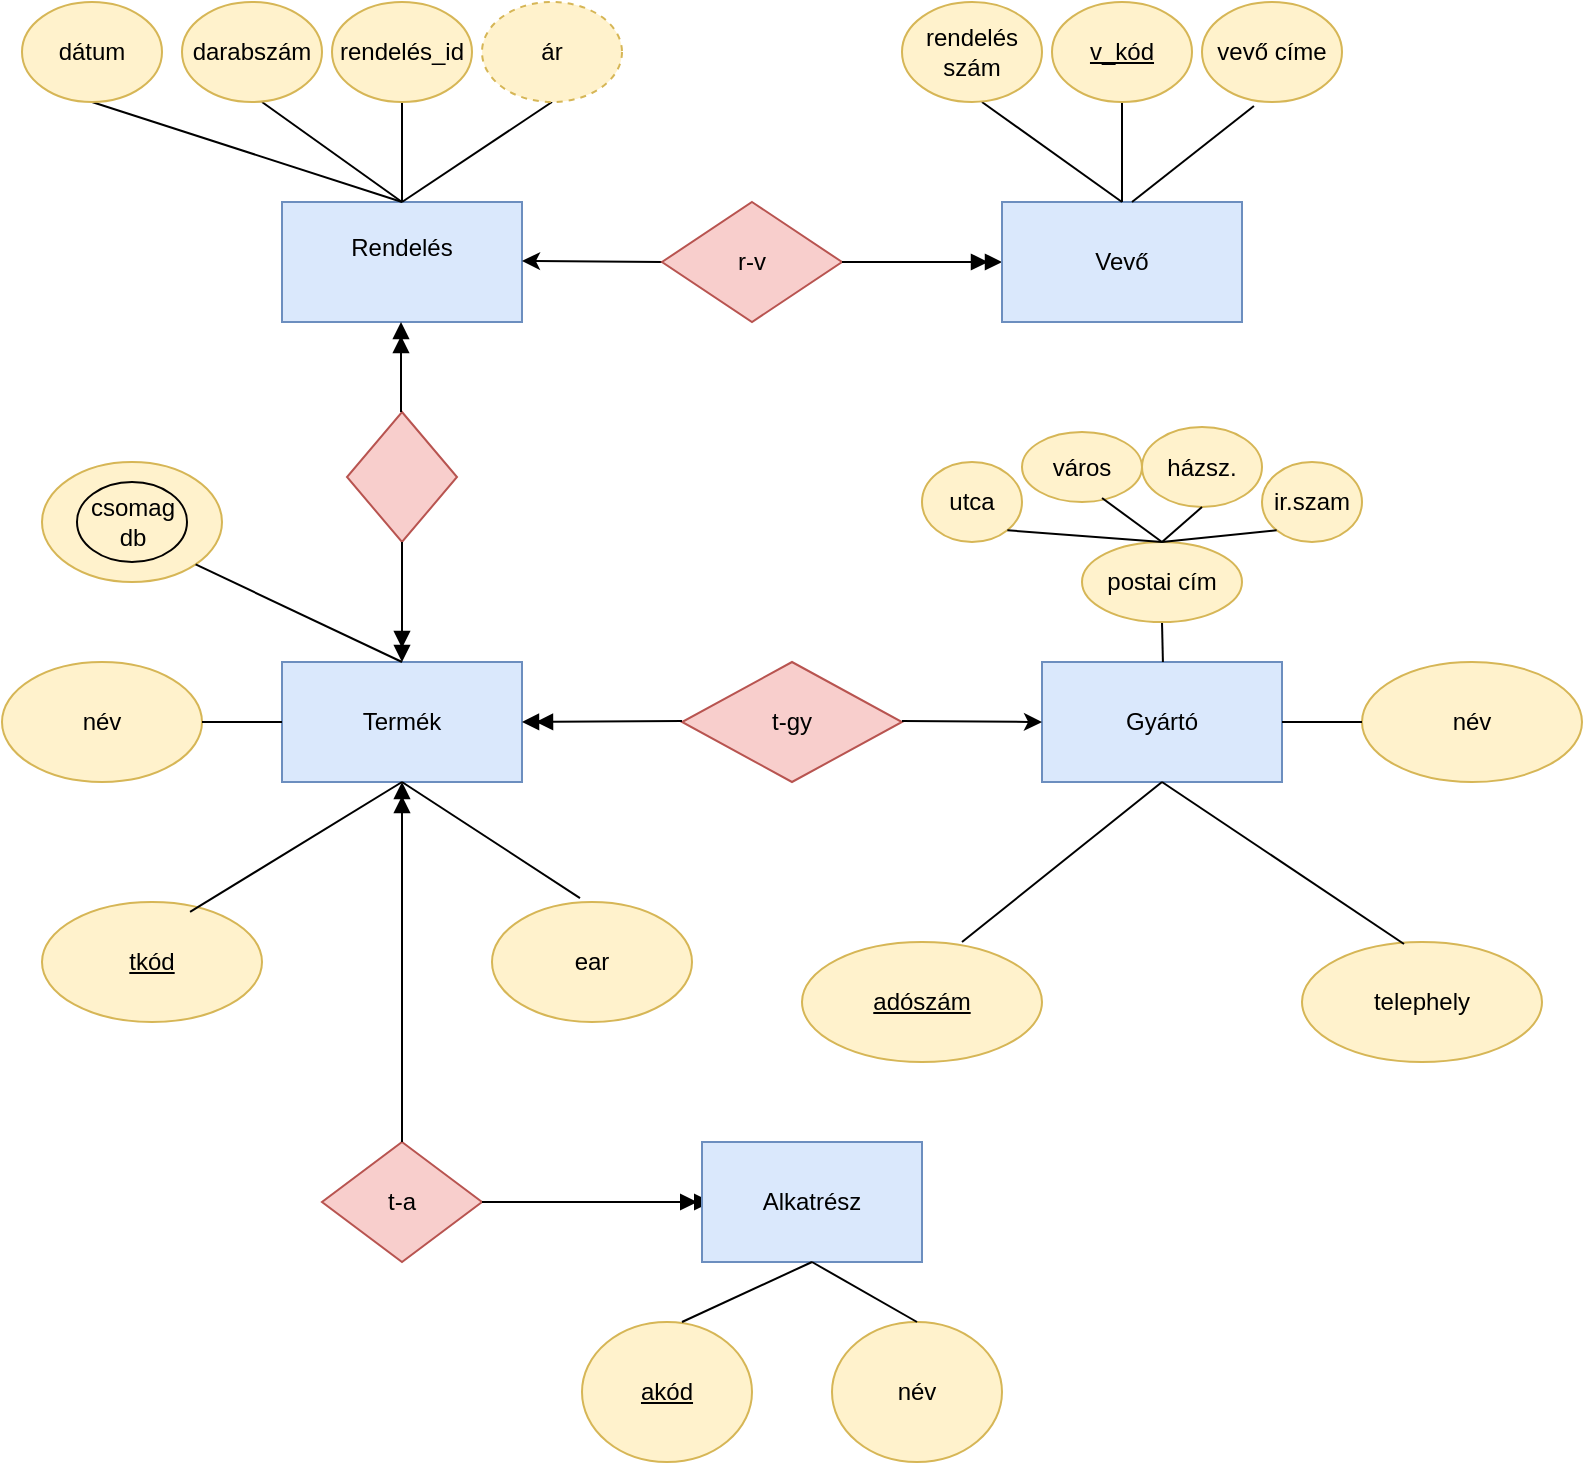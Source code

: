 <mxfile version="24.7.17">
  <diagram name="Page-1" id="4VT87U2LmnknI6-ICYnN">
    <mxGraphModel dx="1434" dy="2654" grid="1" gridSize="10" guides="1" tooltips="1" connect="1" arrows="1" fold="1" page="1" pageScale="1" pageWidth="1200" pageHeight="1920" math="0" shadow="0">
      <root>
        <mxCell id="0" />
        <mxCell id="1" parent="0" />
        <mxCell id="RIg5smvJg7M8UyumoNu6-1" value="Termék" style="rounded=0;whiteSpace=wrap;html=1;fillColor=#dae8fc;strokeColor=#6c8ebf;" parent="1" vertex="1">
          <mxGeometry x="150" y="120" width="120" height="60" as="geometry" />
        </mxCell>
        <mxCell id="RIg5smvJg7M8UyumoNu6-2" value="&lt;div&gt;Gyártó&lt;/div&gt;" style="rounded=0;whiteSpace=wrap;html=1;fillColor=#dae8fc;strokeColor=#6c8ebf;" parent="1" vertex="1">
          <mxGeometry x="530" y="120" width="120" height="60" as="geometry" />
        </mxCell>
        <mxCell id="RIg5smvJg7M8UyumoNu6-7" value="&lt;u&gt;tkód&lt;/u&gt;" style="ellipse;whiteSpace=wrap;html=1;fillColor=#fff2cc;strokeColor=#d6b656;" parent="1" vertex="1">
          <mxGeometry x="30" y="240" width="110" height="60" as="geometry" />
        </mxCell>
        <mxCell id="RIg5smvJg7M8UyumoNu6-9" value="név" style="ellipse;whiteSpace=wrap;html=1;fillColor=#fff2cc;strokeColor=#d6b656;" parent="1" vertex="1">
          <mxGeometry x="10" y="120" width="100" height="60" as="geometry" />
        </mxCell>
        <mxCell id="RIg5smvJg7M8UyumoNu6-19" value="név" style="ellipse;whiteSpace=wrap;html=1;fillColor=#fff2cc;strokeColor=#d6b656;" parent="1" vertex="1">
          <mxGeometry x="690" y="120" width="110" height="60" as="geometry" />
        </mxCell>
        <mxCell id="RIg5smvJg7M8UyumoNu6-20" value="telephely" style="ellipse;whiteSpace=wrap;html=1;fillColor=#fff2cc;strokeColor=#d6b656;" parent="1" vertex="1">
          <mxGeometry x="660" y="260" width="120" height="60" as="geometry" />
        </mxCell>
        <mxCell id="RIg5smvJg7M8UyumoNu6-23" value="" style="endArrow=none;html=1;rounded=0;entryX=0.5;entryY=1;entryDx=0;entryDy=0;exitX=0.673;exitY=0.083;exitDx=0;exitDy=0;exitPerimeter=0;" parent="1" source="RIg5smvJg7M8UyumoNu6-7" target="RIg5smvJg7M8UyumoNu6-1" edge="1">
          <mxGeometry width="50" height="50" relative="1" as="geometry">
            <mxPoint x="60" y="260" as="sourcePoint" />
            <mxPoint x="110" y="210" as="targetPoint" />
          </mxGeometry>
        </mxCell>
        <mxCell id="RIg5smvJg7M8UyumoNu6-26" value="&lt;u&gt;adószám&lt;/u&gt;" style="ellipse;whiteSpace=wrap;html=1;fillColor=#fff2cc;strokeColor=#d6b656;" parent="1" vertex="1">
          <mxGeometry x="410" y="260" width="120" height="60" as="geometry" />
        </mxCell>
        <mxCell id="RIg5smvJg7M8UyumoNu6-29" value="" style="endArrow=none;html=1;rounded=0;exitX=0.44;exitY=-0.033;exitDx=0;exitDy=0;exitPerimeter=0;entryX=0.5;entryY=1;entryDx=0;entryDy=0;" parent="1" source="RIg5smvJg7M8UyumoNu6-49" target="RIg5smvJg7M8UyumoNu6-1" edge="1">
          <mxGeometry width="50" height="50" relative="1" as="geometry">
            <mxPoint x="263.04" y="251.04" as="sourcePoint" />
            <mxPoint x="249" y="190" as="targetPoint" />
            <Array as="points" />
          </mxGeometry>
        </mxCell>
        <mxCell id="RIg5smvJg7M8UyumoNu6-30" value="" style="endArrow=none;html=1;rounded=0;" parent="1" edge="1">
          <mxGeometry width="50" height="50" relative="1" as="geometry">
            <mxPoint x="490" y="260" as="sourcePoint" />
            <mxPoint x="590" y="180" as="targetPoint" />
          </mxGeometry>
        </mxCell>
        <mxCell id="RIg5smvJg7M8UyumoNu6-32" value="" style="endArrow=none;html=1;rounded=0;entryX=0.5;entryY=1;entryDx=0;entryDy=0;exitX=0.425;exitY=0.017;exitDx=0;exitDy=0;exitPerimeter=0;" parent="1" source="RIg5smvJg7M8UyumoNu6-20" target="RIg5smvJg7M8UyumoNu6-2" edge="1">
          <mxGeometry width="50" height="50" relative="1" as="geometry">
            <mxPoint x="710" y="250" as="sourcePoint" />
            <mxPoint x="640" y="180" as="targetPoint" />
          </mxGeometry>
        </mxCell>
        <mxCell id="RIg5smvJg7M8UyumoNu6-35" value="t-gy" style="rhombus;whiteSpace=wrap;html=1;fillColor=#f8cecc;strokeColor=#b85450;" parent="1" vertex="1">
          <mxGeometry x="350" y="120" width="110" height="60" as="geometry" />
        </mxCell>
        <mxCell id="RIg5smvJg7M8UyumoNu6-36" value="" style="endArrow=none;html=1;rounded=0;exitX=0.425;exitY=0;exitDx=0;exitDy=0;exitPerimeter=0;" parent="1" target="RIg5smvJg7M8UyumoNu6-37" edge="1">
          <mxGeometry width="50" height="50" relative="1" as="geometry">
            <mxPoint x="590.46" y="120" as="sourcePoint" />
            <mxPoint x="590" y="80" as="targetPoint" />
          </mxGeometry>
        </mxCell>
        <mxCell id="RIg5smvJg7M8UyumoNu6-37" value="postai cím" style="ellipse;whiteSpace=wrap;html=1;fillColor=#fff2cc;strokeColor=#d6b656;" parent="1" vertex="1">
          <mxGeometry x="550" y="60" width="80" height="40" as="geometry" />
        </mxCell>
        <mxCell id="RIg5smvJg7M8UyumoNu6-38" value="" style="endArrow=doubleBlock;html=1;rounded=0;entryX=1;entryY=0.5;entryDx=0;entryDy=0;endFill=1;" parent="1" target="RIg5smvJg7M8UyumoNu6-1" edge="1">
          <mxGeometry width="50" height="50" relative="1" as="geometry">
            <mxPoint x="350" y="149.5" as="sourcePoint" />
            <mxPoint x="290" y="149.5" as="targetPoint" />
          </mxGeometry>
        </mxCell>
        <mxCell id="RIg5smvJg7M8UyumoNu6-39" value="" style="endArrow=classic;html=1;rounded=0;entryX=0;entryY=0.5;entryDx=0;entryDy=0;" parent="1" target="RIg5smvJg7M8UyumoNu6-2" edge="1">
          <mxGeometry width="50" height="50" relative="1" as="geometry">
            <mxPoint x="460" y="149.5" as="sourcePoint" />
            <mxPoint x="520" y="150" as="targetPoint" />
          </mxGeometry>
        </mxCell>
        <mxCell id="RIg5smvJg7M8UyumoNu6-41" value="ir.szam" style="ellipse;whiteSpace=wrap;html=1;fillColor=#fff2cc;strokeColor=#d6b656;" parent="1" vertex="1">
          <mxGeometry x="640" y="20" width="50" height="40" as="geometry" />
        </mxCell>
        <mxCell id="RIg5smvJg7M8UyumoNu6-44" value="" style="endArrow=none;html=1;rounded=0;entryX=0;entryY=1;entryDx=0;entryDy=0;exitX=0.5;exitY=0;exitDx=0;exitDy=0;" parent="1" source="RIg5smvJg7M8UyumoNu6-37" target="RIg5smvJg7M8UyumoNu6-41" edge="1">
          <mxGeometry width="50" height="50" relative="1" as="geometry">
            <mxPoint x="610" y="60" as="sourcePoint" />
            <mxPoint x="640" y="30" as="targetPoint" />
            <Array as="points" />
          </mxGeometry>
        </mxCell>
        <mxCell id="RIg5smvJg7M8UyumoNu6-45" value="házsz." style="ellipse;whiteSpace=wrap;html=1;fillColor=#fff2cc;strokeColor=#d6b656;" parent="1" vertex="1">
          <mxGeometry x="580" y="2.5" width="60" height="40" as="geometry" />
        </mxCell>
        <mxCell id="RIg5smvJg7M8UyumoNu6-46" value="utca" style="ellipse;whiteSpace=wrap;html=1;fillColor=#fff2cc;strokeColor=#d6b656;" parent="1" vertex="1">
          <mxGeometry x="470" y="20" width="50" height="40" as="geometry" />
        </mxCell>
        <mxCell id="RIg5smvJg7M8UyumoNu6-47" value="" style="endArrow=none;html=1;rounded=0;entryX=1;entryY=1;entryDx=0;entryDy=0;exitX=0.5;exitY=0;exitDx=0;exitDy=0;" parent="1" source="RIg5smvJg7M8UyumoNu6-37" target="RIg5smvJg7M8UyumoNu6-46" edge="1">
          <mxGeometry width="50" height="50" relative="1" as="geometry">
            <mxPoint x="570" y="70" as="sourcePoint" />
            <mxPoint x="530" y="40" as="targetPoint" />
          </mxGeometry>
        </mxCell>
        <mxCell id="RIg5smvJg7M8UyumoNu6-48" value="" style="endArrow=none;html=1;rounded=0;exitX=0.5;exitY=1;exitDx=0;exitDy=0;" parent="1" source="RIg5smvJg7M8UyumoNu6-45" edge="1">
          <mxGeometry width="50" height="50" relative="1" as="geometry">
            <mxPoint x="590" y="50" as="sourcePoint" />
            <mxPoint x="590" y="60" as="targetPoint" />
          </mxGeometry>
        </mxCell>
        <mxCell id="RIg5smvJg7M8UyumoNu6-49" value="ear" style="ellipse;whiteSpace=wrap;html=1;fillColor=#fff2cc;strokeColor=#d6b656;" parent="1" vertex="1">
          <mxGeometry x="255" y="240" width="100" height="60" as="geometry" />
        </mxCell>
        <mxCell id="RIg5smvJg7M8UyumoNu6-50" value="" style="ellipse;whiteSpace=wrap;html=1;fillColor=#fff2cc;strokeColor=#d6b656;" parent="1" vertex="1">
          <mxGeometry x="30" y="20" width="90" height="60" as="geometry" />
        </mxCell>
        <mxCell id="RIg5smvJg7M8UyumoNu6-51" value="csomag&lt;div&gt;db&lt;/div&gt;" style="ellipse;whiteSpace=wrap;html=1;fillColor=#fff2cc;strokeColor=#030201;" parent="1" vertex="1">
          <mxGeometry x="47.5" y="30" width="55" height="40" as="geometry" />
        </mxCell>
        <mxCell id="RIg5smvJg7M8UyumoNu6-52" value="" style="endArrow=none;html=1;rounded=0;exitX=0.5;exitY=0;exitDx=0;exitDy=0;entryX=1;entryY=1;entryDx=0;entryDy=0;" parent="1" source="RIg5smvJg7M8UyumoNu6-1" target="RIg5smvJg7M8UyumoNu6-50" edge="1">
          <mxGeometry width="50" height="50" relative="1" as="geometry">
            <mxPoint x="210" y="120" as="sourcePoint" />
            <mxPoint x="110" y="50" as="targetPoint" />
          </mxGeometry>
        </mxCell>
        <mxCell id="RIg5smvJg7M8UyumoNu6-54" value="város" style="ellipse;whiteSpace=wrap;html=1;fillColor=#fff2cc;strokeColor=#d6b656;" parent="1" vertex="1">
          <mxGeometry x="520" y="5" width="60" height="35" as="geometry" />
        </mxCell>
        <mxCell id="RIg5smvJg7M8UyumoNu6-56" value="" style="endArrow=none;html=1;rounded=0;entryX=0.667;entryY=0.943;entryDx=0;entryDy=0;entryPerimeter=0;" parent="1" target="RIg5smvJg7M8UyumoNu6-54" edge="1">
          <mxGeometry width="50" height="50" relative="1" as="geometry">
            <mxPoint x="590" y="60" as="sourcePoint" />
            <mxPoint x="540" y="30" as="targetPoint" />
          </mxGeometry>
        </mxCell>
        <mxCell id="RIg5smvJg7M8UyumoNu6-57" value="" style="endArrow=none;html=1;rounded=0;" parent="1" edge="1">
          <mxGeometry width="50" height="50" relative="1" as="geometry">
            <mxPoint x="110" y="150" as="sourcePoint" />
            <mxPoint x="150" y="150" as="targetPoint" />
          </mxGeometry>
        </mxCell>
        <mxCell id="RIg5smvJg7M8UyumoNu6-59" value="t-a" style="rhombus;whiteSpace=wrap;html=1;fillColor=#f8cecc;strokeColor=#b85450;" parent="1" vertex="1">
          <mxGeometry x="170" y="360" width="80" height="60" as="geometry" />
        </mxCell>
        <mxCell id="RIg5smvJg7M8UyumoNu6-60" value="" style="endArrow=doubleBlock;html=1;rounded=0;entryX=0.5;entryY=1;entryDx=0;entryDy=0;endFill=1;exitX=0.5;exitY=0;exitDx=0;exitDy=0;" parent="1" source="RIg5smvJg7M8UyumoNu6-59" target="RIg5smvJg7M8UyumoNu6-1" edge="1">
          <mxGeometry width="50" height="50" relative="1" as="geometry">
            <mxPoint x="210" y="330" as="sourcePoint" />
            <mxPoint x="260" y="310" as="targetPoint" />
            <Array as="points" />
          </mxGeometry>
        </mxCell>
        <mxCell id="RIg5smvJg7M8UyumoNu6-62" value="" style="endArrow=doubleBlock;html=1;rounded=0;endFill=1;entryX=0.042;entryY=0.5;entryDx=0;entryDy=0;entryPerimeter=0;" parent="1" target="RIg5smvJg7M8UyumoNu6-63" edge="1">
          <mxGeometry width="50" height="50" relative="1" as="geometry">
            <mxPoint x="250" y="390" as="sourcePoint" />
            <mxPoint x="360" y="390" as="targetPoint" />
          </mxGeometry>
        </mxCell>
        <mxCell id="RIg5smvJg7M8UyumoNu6-63" value="Alkatrész" style="rounded=0;whiteSpace=wrap;html=1;fillColor=#dae8fc;strokeColor=#6c8ebf;" parent="1" vertex="1">
          <mxGeometry x="360" y="360" width="110" height="60" as="geometry" />
        </mxCell>
        <mxCell id="RIg5smvJg7M8UyumoNu6-64" value="&lt;u&gt;akód&lt;/u&gt;" style="ellipse;whiteSpace=wrap;html=1;fillColor=#fff2cc;strokeColor=#d6b656;" parent="1" vertex="1">
          <mxGeometry x="300" y="450" width="85" height="70" as="geometry" />
        </mxCell>
        <mxCell id="RIg5smvJg7M8UyumoNu6-65" value="név" style="ellipse;whiteSpace=wrap;html=1;fillColor=#fff2cc;strokeColor=#d6b656;" parent="1" vertex="1">
          <mxGeometry x="425" y="450" width="85" height="70" as="geometry" />
        </mxCell>
        <mxCell id="RIg5smvJg7M8UyumoNu6-66" value="" style="endArrow=none;html=1;rounded=0;entryX=0.5;entryY=1;entryDx=0;entryDy=0;" parent="1" target="RIg5smvJg7M8UyumoNu6-63" edge="1">
          <mxGeometry width="50" height="50" relative="1" as="geometry">
            <mxPoint x="350" y="450" as="sourcePoint" />
            <mxPoint x="420" y="420" as="targetPoint" />
          </mxGeometry>
        </mxCell>
        <mxCell id="RIg5smvJg7M8UyumoNu6-67" value="" style="endArrow=none;html=1;rounded=0;exitX=0.5;exitY=0;exitDx=0;exitDy=0;entryX=0.5;entryY=1;entryDx=0;entryDy=0;" parent="1" source="RIg5smvJg7M8UyumoNu6-65" target="RIg5smvJg7M8UyumoNu6-63" edge="1">
          <mxGeometry width="50" height="50" relative="1" as="geometry">
            <mxPoint x="450" y="450" as="sourcePoint" />
            <mxPoint x="420" y="420" as="targetPoint" />
          </mxGeometry>
        </mxCell>
        <mxCell id="RIg5smvJg7M8UyumoNu6-68" value="" style="endArrow=none;html=1;rounded=0;" parent="1" edge="1">
          <mxGeometry width="50" height="50" relative="1" as="geometry">
            <mxPoint x="650" y="150" as="sourcePoint" />
            <mxPoint x="690" y="150" as="targetPoint" />
          </mxGeometry>
        </mxCell>
        <mxCell id="swQxp2Dd_Ik-a3uTO2W1-2" value="&lt;div&gt;Rendelés&lt;/div&gt;&lt;div&gt;&lt;br&gt;&lt;/div&gt;" style="rounded=0;whiteSpace=wrap;html=1;fillColor=#dae8fc;strokeColor=#6c8ebf;" parent="1" vertex="1">
          <mxGeometry x="150" y="-110" width="120" height="60" as="geometry" />
        </mxCell>
        <mxCell id="swQxp2Dd_Ik-a3uTO2W1-6" value="" style="rhombus;whiteSpace=wrap;html=1;fillColor=#f8cecc;strokeColor=#b85450;" parent="1" vertex="1">
          <mxGeometry x="182.5" y="-5" width="55" height="65" as="geometry" />
        </mxCell>
        <mxCell id="swQxp2Dd_Ik-a3uTO2W1-7" value="" style="endArrow=doubleBlock;html=1;rounded=0;endFill=1;" parent="1" edge="1">
          <mxGeometry width="50" height="50" relative="1" as="geometry">
            <mxPoint x="209.5" y="-5" as="sourcePoint" />
            <mxPoint x="209.5" y="-50" as="targetPoint" />
          </mxGeometry>
        </mxCell>
        <mxCell id="swQxp2Dd_Ik-a3uTO2W1-8" value="" style="endArrow=doubleBlock;html=1;rounded=0;exitX=0.5;exitY=1;exitDx=0;exitDy=0;endFill=1;startArrow=none;startFill=0;" parent="1" source="swQxp2Dd_Ik-a3uTO2W1-6" edge="1">
          <mxGeometry width="50" height="50" relative="1" as="geometry">
            <mxPoint x="205" y="92.5" as="sourcePoint" />
            <mxPoint x="210" y="120" as="targetPoint" />
          </mxGeometry>
        </mxCell>
        <mxCell id="swQxp2Dd_Ik-a3uTO2W1-9" value="" style="endArrow=none;html=1;rounded=0;entryX=0.5;entryY=1;entryDx=0;entryDy=0;entryPerimeter=0;" parent="1" target="swQxp2Dd_Ik-a3uTO2W1-11" edge="1">
          <mxGeometry width="50" height="50" relative="1" as="geometry">
            <mxPoint x="210" y="-110" as="sourcePoint" />
            <mxPoint x="260" y="-160" as="targetPoint" />
          </mxGeometry>
        </mxCell>
        <mxCell id="swQxp2Dd_Ik-a3uTO2W1-10" value="" style="endArrow=none;html=1;rounded=0;exitX=0.5;exitY=0;exitDx=0;exitDy=0;" parent="1" source="swQxp2Dd_Ik-a3uTO2W1-2" edge="1">
          <mxGeometry width="50" height="50" relative="1" as="geometry">
            <mxPoint x="190" y="-120" as="sourcePoint" />
            <mxPoint x="210" y="-160" as="targetPoint" />
          </mxGeometry>
        </mxCell>
        <mxCell id="swQxp2Dd_Ik-a3uTO2W1-11" value="ár" style="ellipse;whiteSpace=wrap;html=1;dashed=1;fillColor=#FFF2CC;strokeColor=#d6b656;" parent="1" vertex="1">
          <mxGeometry x="250" y="-210" width="70" height="50" as="geometry" />
        </mxCell>
        <mxCell id="swQxp2Dd_Ik-a3uTO2W1-12" value="&lt;div&gt;rendelés_id&lt;/div&gt;" style="ellipse;whiteSpace=wrap;html=1;fillColor=#fff2cc;strokeColor=#d6b656;" parent="1" vertex="1">
          <mxGeometry x="175" y="-210" width="70" height="50" as="geometry" />
        </mxCell>
        <mxCell id="swQxp2Dd_Ik-a3uTO2W1-15" value="" style="endArrow=none;html=1;rounded=0;exitX=0.5;exitY=0;exitDx=0;exitDy=0;" parent="1" source="swQxp2Dd_Ik-a3uTO2W1-2" edge="1">
          <mxGeometry width="50" height="50" relative="1" as="geometry">
            <mxPoint x="149" y="-130" as="sourcePoint" />
            <mxPoint x="140" y="-160" as="targetPoint" />
          </mxGeometry>
        </mxCell>
        <mxCell id="swQxp2Dd_Ik-a3uTO2W1-16" value="&lt;div&gt;darabszám&lt;/div&gt;" style="ellipse;whiteSpace=wrap;html=1;fillColor=#fff2cc;strokeColor=#d6b656;" parent="1" vertex="1">
          <mxGeometry x="100" y="-210" width="70" height="50" as="geometry" />
        </mxCell>
        <mxCell id="swQxp2Dd_Ik-a3uTO2W1-17" value="" style="endArrow=none;html=1;rounded=0;exitX=0.5;exitY=0;exitDx=0;exitDy=0;entryX=0.5;entryY=1;entryDx=0;entryDy=0;" parent="1" source="swQxp2Dd_Ik-a3uTO2W1-2" target="swQxp2Dd_Ik-a3uTO2W1-20" edge="1">
          <mxGeometry width="50" height="50" relative="1" as="geometry">
            <mxPoint x="150" y="-110" as="sourcePoint" />
            <mxPoint x="80" y="-160" as="targetPoint" />
          </mxGeometry>
        </mxCell>
        <mxCell id="swQxp2Dd_Ik-a3uTO2W1-18" value="" style="endArrow=none;html=1;rounded=0;endFill=0;startArrow=classic;startFill=1;" parent="1" edge="1">
          <mxGeometry width="50" height="50" relative="1" as="geometry">
            <mxPoint x="270" y="-80.5" as="sourcePoint" />
            <mxPoint x="340" y="-80" as="targetPoint" />
          </mxGeometry>
        </mxCell>
        <mxCell id="swQxp2Dd_Ik-a3uTO2W1-19" value="&lt;div&gt;r-v&lt;/div&gt;" style="rhombus;whiteSpace=wrap;html=1;fillColor=#f8cecc;strokeColor=#b85450;" parent="1" vertex="1">
          <mxGeometry x="340" y="-110" width="90" height="60" as="geometry" />
        </mxCell>
        <mxCell id="swQxp2Dd_Ik-a3uTO2W1-20" value="&lt;div&gt;dátum&lt;/div&gt;" style="ellipse;whiteSpace=wrap;html=1;fillColor=#fff2cc;strokeColor=#d6b656;" parent="1" vertex="1">
          <mxGeometry x="20" y="-210" width="70" height="50" as="geometry" />
        </mxCell>
        <mxCell id="swQxp2Dd_Ik-a3uTO2W1-22" value="" style="endArrow=doubleBlock;html=1;rounded=0;exitX=1;exitY=0.5;exitDx=0;exitDy=0;endFill=1;" parent="1" source="swQxp2Dd_Ik-a3uTO2W1-19" edge="1">
          <mxGeometry width="50" height="50" relative="1" as="geometry">
            <mxPoint x="430" y="-70" as="sourcePoint" />
            <mxPoint x="510" y="-80" as="targetPoint" />
          </mxGeometry>
        </mxCell>
        <mxCell id="swQxp2Dd_Ik-a3uTO2W1-23" value="Vevő" style="rounded=0;whiteSpace=wrap;html=1;fillColor=#dae8fc;strokeColor=#6c8ebf;" parent="1" vertex="1">
          <mxGeometry x="510" y="-110" width="120" height="60" as="geometry" />
        </mxCell>
        <mxCell id="Fvw79GSFYHr-dD2Pysvx-1" value="" style="endArrow=none;html=1;rounded=0;entryX=0.371;entryY=1.04;entryDx=0;entryDy=0;entryPerimeter=0;" edge="1" parent="1" target="Fvw79GSFYHr-dD2Pysvx-5">
          <mxGeometry width="50" height="50" relative="1" as="geometry">
            <mxPoint x="575" y="-110" as="sourcePoint" />
            <mxPoint x="625" y="-160" as="targetPoint" />
          </mxGeometry>
        </mxCell>
        <mxCell id="Fvw79GSFYHr-dD2Pysvx-2" value="" style="endArrow=none;html=1;rounded=0;exitX=0.5;exitY=0;exitDx=0;exitDy=0;" edge="1" parent="1" source="swQxp2Dd_Ik-a3uTO2W1-23">
          <mxGeometry width="50" height="50" relative="1" as="geometry">
            <mxPoint x="565" y="-110" as="sourcePoint" />
            <mxPoint x="570" y="-160" as="targetPoint" />
          </mxGeometry>
        </mxCell>
        <mxCell id="Fvw79GSFYHr-dD2Pysvx-3" value="" style="endArrow=none;html=1;rounded=0;exitX=0.5;exitY=0;exitDx=0;exitDy=0;entryX=0.571;entryY=1;entryDx=0;entryDy=0;entryPerimeter=0;" edge="1" parent="1" source="swQxp2Dd_Ik-a3uTO2W1-23" target="Fvw79GSFYHr-dD2Pysvx-6">
          <mxGeometry width="50" height="50" relative="1" as="geometry">
            <mxPoint x="510" y="-120" as="sourcePoint" />
            <mxPoint x="520" y="-160" as="targetPoint" />
          </mxGeometry>
        </mxCell>
        <mxCell id="Fvw79GSFYHr-dD2Pysvx-4" value="&lt;div&gt;&lt;u&gt;v_kód&lt;/u&gt;&lt;/div&gt;" style="ellipse;whiteSpace=wrap;html=1;fillColor=#fff2cc;strokeColor=#d6b656;" vertex="1" parent="1">
          <mxGeometry x="535" y="-210" width="70" height="50" as="geometry" />
        </mxCell>
        <mxCell id="Fvw79GSFYHr-dD2Pysvx-5" value="vevő címe" style="ellipse;whiteSpace=wrap;html=1;fillColor=#fff2cc;strokeColor=#d6b656;" vertex="1" parent="1">
          <mxGeometry x="610" y="-210" width="70" height="50" as="geometry" />
        </mxCell>
        <mxCell id="Fvw79GSFYHr-dD2Pysvx-6" value="rendelés szám" style="ellipse;whiteSpace=wrap;html=1;fillColor=#fff2cc;strokeColor=#d6b656;" vertex="1" parent="1">
          <mxGeometry x="460" y="-210" width="70" height="50" as="geometry" />
        </mxCell>
      </root>
    </mxGraphModel>
  </diagram>
</mxfile>
